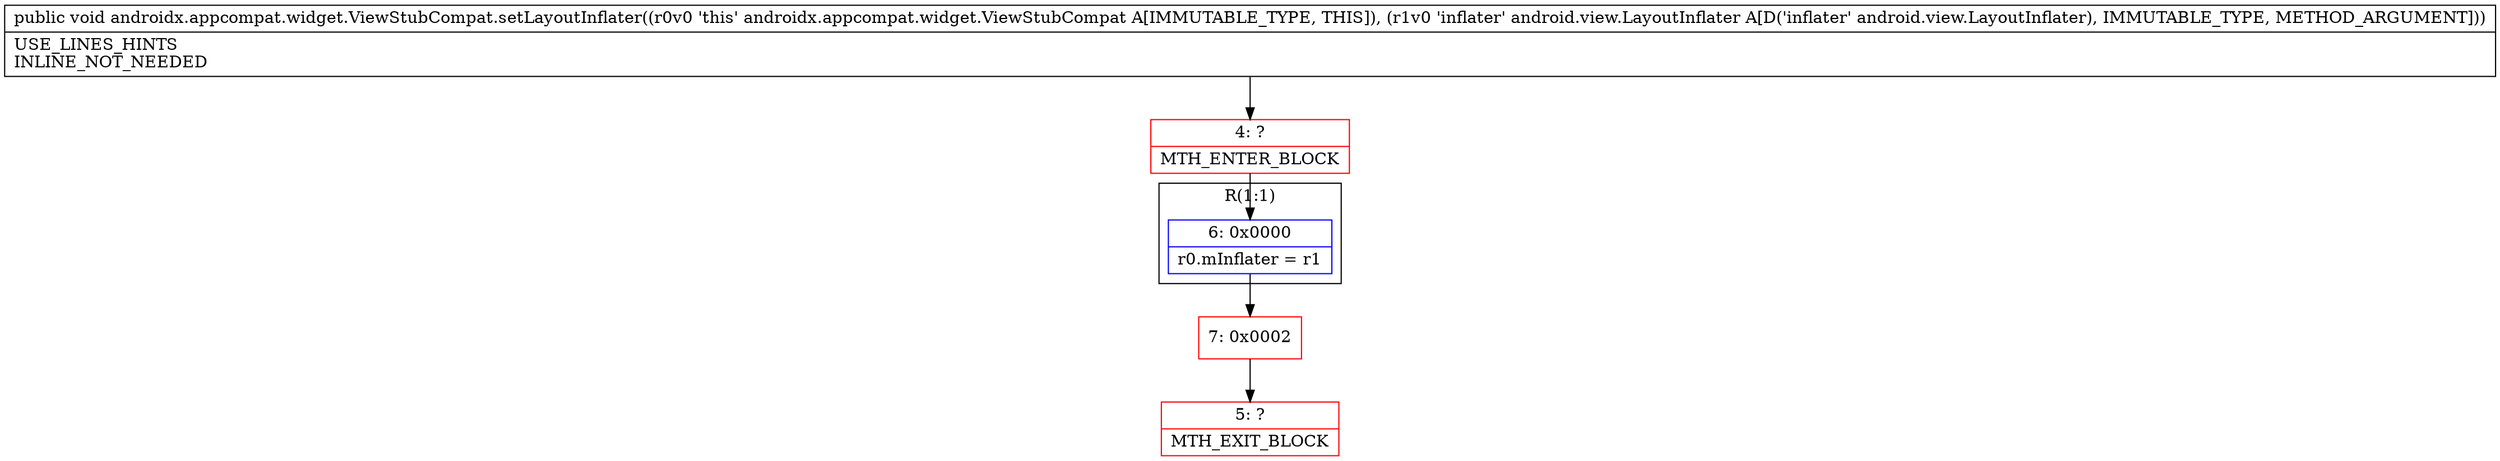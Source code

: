 digraph "CFG forandroidx.appcompat.widget.ViewStubCompat.setLayoutInflater(Landroid\/view\/LayoutInflater;)V" {
subgraph cluster_Region_1770477971 {
label = "R(1:1)";
node [shape=record,color=blue];
Node_6 [shape=record,label="{6\:\ 0x0000|r0.mInflater = r1\l}"];
}
Node_4 [shape=record,color=red,label="{4\:\ ?|MTH_ENTER_BLOCK\l}"];
Node_7 [shape=record,color=red,label="{7\:\ 0x0002}"];
Node_5 [shape=record,color=red,label="{5\:\ ?|MTH_EXIT_BLOCK\l}"];
MethodNode[shape=record,label="{public void androidx.appcompat.widget.ViewStubCompat.setLayoutInflater((r0v0 'this' androidx.appcompat.widget.ViewStubCompat A[IMMUTABLE_TYPE, THIS]), (r1v0 'inflater' android.view.LayoutInflater A[D('inflater' android.view.LayoutInflater), IMMUTABLE_TYPE, METHOD_ARGUMENT]))  | USE_LINES_HINTS\lINLINE_NOT_NEEDED\l}"];
MethodNode -> Node_4;Node_6 -> Node_7;
Node_4 -> Node_6;
Node_7 -> Node_5;
}

